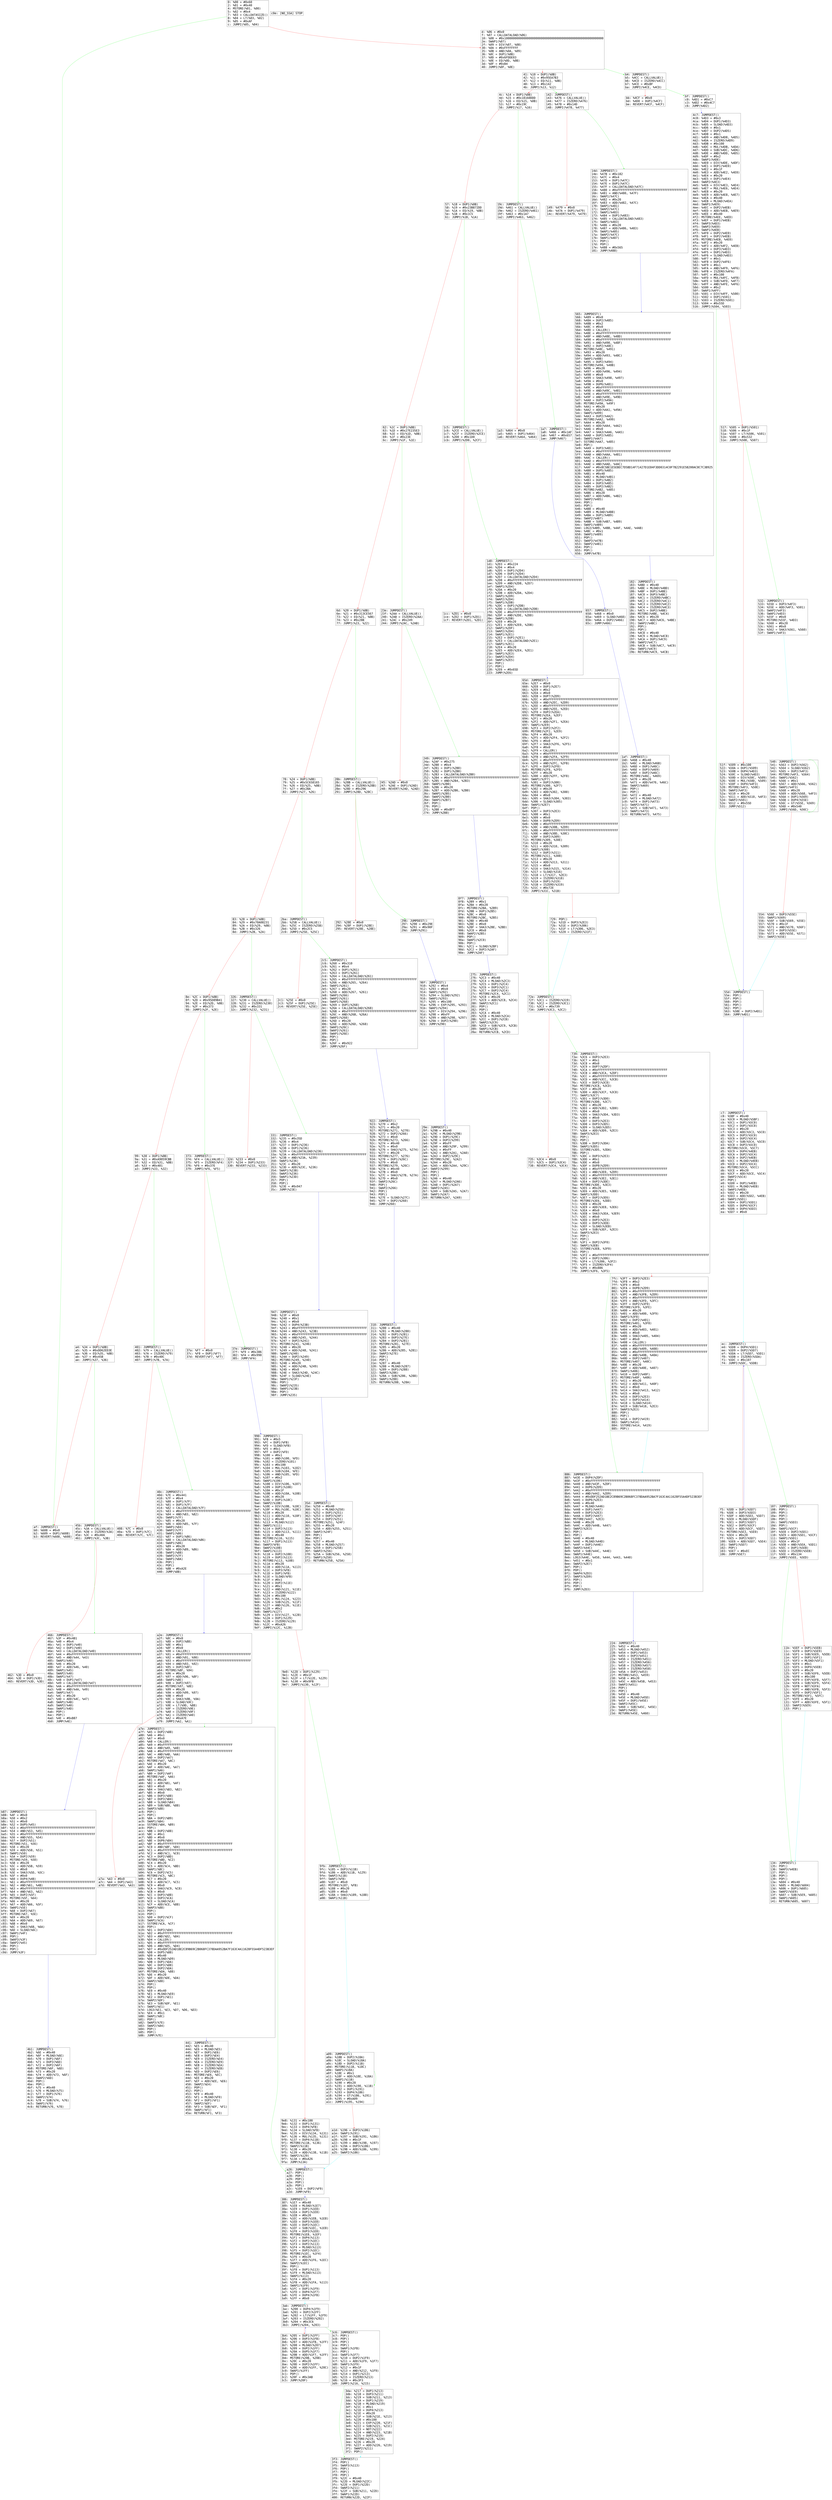 digraph "graph.cfg.gv" {
	subgraph global {
		node [fontname=Courier fontsize=30.0 rank=same shape=box]
		block_0 [label="0: %00 = #0x60\l2: %01 = #0x40\l4: MSTORE(%01, %00)\l5: %02 = #0x4\l7: %03 = CALLDATASIZE()\l8: %04 = LT(%03, %02)\l9: %05 = #0xAF\lc: JUMPI(%05, %04)\l"]
		block_d [label="d: %06 = #0x0\lf: %07 = CALLDATALOAD(%06)\l10: %08 = #0x100000000000000000000000000000000000000000000000000000000\l2e: SWAP1(%07)\l2f: %09 = DIV(%07, %08)\l30: %0A = #0xFFFFFFFF\l35: %0B = AND(%0A, %09)\l36: %0C = DUP1(%0B)\l37: %0D = #0x6FDDE03\l3c: %0E = EQ(%0D, %0B)\l3d: %0F = #0xB4\l40: JUMPI(%0F, %0E)\l"]
		block_41 [label="41: %10 = DUP1(%0B)\l42: %11 = #0x95EA7B3\l47: %12 = EQ(%11, %0B)\l48: %13 = #0x142\l4b: JUMPI(%13, %12)\l"]
		block_4c [label="4c: %14 = DUP1(%0B)\l4d: %15 = #0x18160DDD\l52: %16 = EQ(%15, %0B)\l53: %17 = #0x19C\l56: JUMPI(%17, %16)\l"]
		block_57 [label="57: %18 = DUP1(%0B)\l58: %19 = #0x23B872DD\l5d: %1A = EQ(%19, %0B)\l5e: %1B = #0x1C5\l61: JUMPI(%1B, %1A)\l"]
		block_62 [label="62: %1C = DUP1(%0B)\l63: %1D = #0x27E235E3\l68: %1E = EQ(%1D, %0B)\l69: %1F = #0x23E\l6c: JUMPI(%1F, %1E)\l"]
		block_6d [label="6d: %20 = DUP1(%0B)\l6e: %21 = #0x313CE567\l73: %22 = EQ(%21, %0B)\l74: %23 = #0x28B\l77: JUMPI(%23, %22)\l"]
		block_78 [label="78: %24 = DUP1(%0B)\l79: %25 = #0x5C658165\l7e: %26 = EQ(%25, %0B)\l7f: %27 = #0x2BA\l82: JUMPI(%27, %26)\l"]
		block_83 [label="83: %28 = DUP1(%0B)\l84: %29 = #0x70A08231\l89: %2A = EQ(%29, %0B)\l8a: %2B = #0x326\l8d: JUMPI(%2B, %2A)\l"]
		block_8e [label="8e: %2C = DUP1(%0B)\l8f: %2D = #0x95D89B41\l94: %2E = EQ(%2D, %0B)\l95: %2F = #0x373\l98: JUMPI(%2F, %2E)\l"]
		block_99 [label="99: %30 = DUP1(%0B)\l9a: %31 = #0xA9059CBB\l9f: %32 = EQ(%31, %0B)\la0: %33 = #0x401\la3: JUMPI(%33, %32)\l"]
		block_a4 [label="a4: %34 = DUP1(%0B)\la5: %35 = #0xDD62ED3E\laa: %36 = EQ(%35, %0B)\lab: %37 = #0x45B\lae: JUMPI(%37, %36)\l"]
		block_af [label="af: JUMPDEST()\lb0: %608 = #0x0\lb2: %609 = DUP1(%608)\lb3: REVERT(%608, %608)\l"]
		block_b4 [label="b4: JUMPDEST()\lb5: %4CC = CALLVALUE()\lb6: %4CD = ISZERO(%4CC)\lb7: %4CE = #0xBF\lba: JUMPI(%4CE, %4CD)\l"]
		block_bb [label="bb: %4CF = #0x0\lbd: %4D0 = DUP1(%4CF)\lbe: REVERT(%4CF, %4CF)\l"]
		block_bf [label="bf: JUMPDEST()\lc0: %4D1 = #0xC7\lc3: %4D2 = #0x4C7\lc6: JUMP(%4D2)\l"]
		block_c7 [label="c7: JUMPDEST()\lc8: %5BF = #0x40\lca: %5C0 = MLOAD(%5BF)\lcb: %5C1 = DUP1(%5C0)\lcc: %5C2 = DUP1(%5C0)\lcd: %5C3 = #0x20\lcf: %5C4 = ADD(%5C3, %5C0)\ld0: %5C5 = DUP3(%5C0)\ld1: %5C6 = DUP2(%5C4)\ld2: %5C7 = SUB(%5C4, %5C0)\ld3: %5C8 = DUP3(%5C0)\ld4: MSTORE(%5C0, %5C7)\ld5: %5C9 = DUP4(%4EB)\ld6: %5CA = DUP2(%5C4)\ld7: %5CB = DUP2(%4EB)\ld8: %5CC = MLOAD(%4EB)\ld9: %5CD = DUP2(%5C4)\lda: MSTORE(%5C4, %5CC)\ldb: %5CE = #0x20\ldd: %5CF = ADD(%5CE, %5C4)\lde: SWAP2(%5C4)\ldf: POP()\le0: %5D0 = DUP1(%4EB)\le1: %5D1 = MLOAD(%4EB)\le2: SWAP1(%4EB)\le3: %5D2 = #0x20\le5: %5D3 = ADD(%5D2, %4EB)\le6: SWAP1(%5D1)\le7: %5D4 = DUP1(%5D1)\le8: %5D5 = DUP4(%5CF)\le9: %5D6 = DUP4(%5D3)\lea: %5D7 = #0x0\l"]
		block_ec [label="ec: JUMPDEST()\led: %5D8 = DUP4(%5D1)\lee: %5D9 = DUP2(%5D7)\lef: %5DA = LT(%5D7, %5D1)\lf0: %5DB = ISZERO(%5DA)\lf1: %5DC = #0x107\lf4: JUMPI(%5DC, %5DB)\l"]
		block_f5 [label="f5: %5DD = DUP1(%5D7)\lf6: %5DE = DUP3(%5D3)\lf7: %5DF = ADD(%5D3, %5D7)\lf8: %5E0 = MLOAD(%5DF)\lf9: %5E1 = DUP2(%5D7)\lfa: %5E2 = DUP5(%5CF)\lfb: %5E3 = ADD(%5CF, %5D7)\lfc: MSTORE(%5E3, %5E0)\lfd: %5E4 = #0x20\lff: %5E5 = DUP2(%5D7)\l100: %5E6 = ADD(%5D7, %5E4)\l101: SWAP1(%5D7)\l102: POP()\l103: %5E7 = #0xEC\l106: JUMP(%5E7)\l"]
		block_107 [label="107: JUMPDEST()\l108: POP()\l109: POP()\l10a: POP()\l10b: POP()\l10c: SWAP1(%5D3)\l10d: POP()\l10e: SWAP1(%5CF)\l10f: %5E8 = DUP2(%5D1)\l110: %5E9 = ADD(%5D1, %5CF)\l111: SWAP1(%5D1)\l112: %5EA = #0x1F\l114: %5EB = AND(%5EA, %5D1)\l115: %5EC = DUP1(%5EB)\l116: %5ED = ISZERO(%5EB)\l117: %5EE = #0x134\l11a: JUMPI(%5EE, %5ED)\l"]
		block_11b [label="11b: %5EF = DUP1(%5EB)\l11c: %5F0 = DUP3(%5E9)\l11d: %5F1 = SUB(%5E9, %5EB)\l11e: %5F2 = DUP1(%5F1)\l11f: %5F3 = MLOAD(%5F1)\l120: %5F4 = #0x1\l122: %5F5 = DUP4(%5EB)\l123: %5F6 = #0x20\l125: %5F7 = SUB(%5F6, %5EB)\l126: %5F8 = #0x100\l129: %5F9 = EXP(%5F8, %5F7)\l12a: %5FA = SUB(%5F9, %5F4)\l12b: %5FB = NOT(%5FA)\l12c: %5FC = AND(%5FB, %5F3)\l12d: %5FD = DUP2(%5F1)\l12e: MSTORE(%5F1, %5FC)\l12f: %5FE = #0x20\l131: %5FF = ADD(%5FE, %5F1)\l132: SWAP2(%5E9)\l133: POP()\l"]
		block_134 [label="134: JUMPDEST()\l135: POP()\l136: SWAP3(%4EB)\l137: POP()\l138: POP()\l139: POP()\l13a: %604 = #0x40\l13c: %605 = MLOAD(%604)\l13d: %606 = DUP1(%605)\l13e: SWAP2(%5E9)\l13f: %607 = SUB(%5E9, %605)\l140: SWAP1(%605)\l141: RETURN(%605, %607)\l"]
		block_142 [label="142: JUMPDEST()\l143: %476 = CALLVALUE()\l144: %477 = ISZERO(%476)\l145: %478 = #0x14D\l148: JUMPI(%478, %477)\l"]
		block_149 [label="149: %479 = #0x0\l14b: %47A = DUP1(%479)\l14c: REVERT(%479, %479)\l"]
		block_14d [label="14d: JUMPDEST()\l14e: %47B = #0x182\l151: %47C = #0x4\l153: %47D = DUP1(%47C)\l154: %47E = DUP1(%47C)\l155: %47F = CALLDATALOAD(%47C)\l156: %480 = #0xFFFFFFFFFFFFFFFFFFFFFFFFFFFFFFFFFFFFFFFF\l16b: %481 = AND(%480, %47F)\l16c: SWAP1(%47C)\l16d: %482 = #0x20\l16f: %483 = ADD(%482, %47C)\l170: SWAP1(%481)\l171: SWAP2(%47C)\l172: SWAP1(%483)\l173: %484 = DUP1(%483)\l174: %485 = CALLDATALOAD(%483)\l175: SWAP1(%483)\l176: %486 = #0x20\l178: %487 = ADD(%486, %483)\l179: SWAP1(%485)\l17a: SWAP2(%47C)\l17b: SWAP1(%487)\l17c: POP()\l17d: POP()\l17e: %488 = #0x565\l181: JUMP(%488)\l"]
		block_182 [label="182: JUMPDEST()\l183: %4BD = #0x40\l185: %4BE = MLOAD(%4BD)\l186: %4BF = DUP1(%4BE)\l187: %4C0 = DUP3(%4BC)\l188: %4C1 = ISZERO(%4BC)\l189: %4C2 = ISZERO(%4C1)\l18a: %4C3 = ISZERO(%4C2)\l18b: %4C4 = ISZERO(%4C3)\l18c: %4C5 = DUP2(%4BE)\l18d: MSTORE(%4BE, %4C4)\l18e: %4C6 = #0x20\l190: %4C7 = ADD(%4C6, %4BE)\l191: SWAP2(%4BC)\l192: POP()\l193: POP()\l194: %4C8 = #0x40\l196: %4C9 = MLOAD(%4C8)\l197: %4CA = DUP1(%4C9)\l198: SWAP2(%4C7)\l199: %4CB = SUB(%4C7, %4C9)\l19a: SWAP1(%4C9)\l19b: RETURN(%4C9, %4CB)\l"]
		block_19c [label="19c: JUMPDEST()\l19d: %461 = CALLVALUE()\l19e: %462 = ISZERO(%461)\l19f: %463 = #0x1A7\l1a2: JUMPI(%463, %462)\l"]
		block_1a3 [label="1a3: %464 = #0x0\l1a5: %465 = DUP1(%464)\l1a6: REVERT(%464, %464)\l"]
		block_1a7 [label="1a7: JUMPDEST()\l1a8: %466 = #0x1AF\l1ab: %467 = #0x657\l1ae: JUMP(%467)\l"]
		block_1af [label="1af: JUMPDEST()\l1b0: %46B = #0x40\l1b2: %46C = MLOAD(%46B)\l1b3: %46D = DUP1(%46C)\l1b4: %46E = DUP3(%469)\l1b5: %46F = DUP2(%46C)\l1b6: MSTORE(%46C, %469)\l1b7: %470 = #0x20\l1b9: %471 = ADD(%470, %46C)\l1ba: SWAP2(%469)\l1bb: POP()\l1bc: POP()\l1bd: %472 = #0x40\l1bf: %473 = MLOAD(%472)\l1c0: %474 = DUP1(%473)\l1c1: SWAP2(%471)\l1c2: %475 = SUB(%471, %473)\l1c3: SWAP1(%473)\l1c4: RETURN(%473, %475)\l"]
		block_1c5 [label="1c5: JUMPDEST()\l1c6: %2CE = CALLVALUE()\l1c7: %2CF = ISZERO(%2CE)\l1c8: %2D0 = #0x1D0\l1cb: JUMPI(%2D0, %2CF)\l"]
		block_1cc [label="1cc: %2D1 = #0x0\l1ce: %2D2 = DUP1(%2D1)\l1cf: REVERT(%2D1, %2D1)\l"]
		block_1d0 [label="1d0: JUMPDEST()\l1d1: %2D3 = #0x224\l1d4: %2D4 = #0x4\l1d6: %2D5 = DUP1(%2D4)\l1d7: %2D6 = DUP1(%2D4)\l1d8: %2D7 = CALLDATALOAD(%2D4)\l1d9: %2D8 = #0xFFFFFFFFFFFFFFFFFFFFFFFFFFFFFFFFFFFFFFFF\l1ee: %2D9 = AND(%2D8, %2D7)\l1ef: SWAP1(%2D4)\l1f0: %2DA = #0x20\l1f2: %2DB = ADD(%2DA, %2D4)\l1f3: SWAP1(%2D9)\l1f4: SWAP2(%2D4)\l1f5: SWAP1(%2DB)\l1f6: %2DC = DUP1(%2DB)\l1f7: %2DD = CALLDATALOAD(%2DB)\l1f8: %2DE = #0xFFFFFFFFFFFFFFFFFFFFFFFFFFFFFFFFFFFFFFFF\l20d: %2DF = AND(%2DE, %2DD)\l20e: SWAP1(%2DB)\l20f: %2E0 = #0x20\l211: %2E1 = ADD(%2E0, %2DB)\l212: SWAP1(%2DF)\l213: SWAP2(%2D4)\l214: SWAP1(%2E1)\l215: %2E2 = DUP1(%2E1)\l216: %2E3 = CALLDATALOAD(%2E1)\l217: SWAP1(%2E1)\l218: %2E4 = #0x20\l21a: %2E5 = ADD(%2E4, %2E1)\l21b: SWAP1(%2E3)\l21c: SWAP2(%2D4)\l21d: SWAP1(%2E5)\l21e: POP()\l21f: POP()\l220: %2E6 = #0x65D\l223: JUMP(%2E6)\l"]
		block_224 [label="224: JUMPDEST()\l225: %452 = #0x40\l227: %453 = MLOAD(%452)\l228: %454 = DUP1(%453)\l229: %455 = DUP3(%451)\l22a: %456 = ISZERO(%451)\l22b: %457 = ISZERO(%456)\l22c: %458 = ISZERO(%457)\l22d: %459 = ISZERO(%458)\l22e: %45A = DUP2(%453)\l22f: MSTORE(%453, %459)\l230: %45B = #0x20\l232: %45C = ADD(%45B, %453)\l233: SWAP2(%451)\l234: POP()\l235: POP()\l236: %45D = #0x40\l238: %45E = MLOAD(%45D)\l239: %45F = DUP1(%45E)\l23a: SWAP2(%45C)\l23b: %460 = SUB(%45C, %45E)\l23c: SWAP1(%45E)\l23d: RETURN(%45E, %460)\l"]
		block_23e [label="23e: JUMPDEST()\l23f: %2AA = CALLVALUE()\l240: %2AB = ISZERO(%2AA)\l241: %2AC = #0x249\l244: JUMPI(%2AC, %2AB)\l"]
		block_245 [label="245: %2AD = #0x0\l247: %2AE = DUP1(%2AD)\l248: REVERT(%2AD, %2AD)\l"]
		block_249 [label="249: JUMPDEST()\l24a: %2AF = #0x275\l24d: %2B0 = #0x4\l24f: %2B1 = DUP1(%2B0)\l250: %2B2 = DUP1(%2B0)\l251: %2B3 = CALLDATALOAD(%2B0)\l252: %2B4 = #0xFFFFFFFFFFFFFFFFFFFFFFFFFFFFFFFFFFFFFFFF\l267: %2B5 = AND(%2B4, %2B3)\l268: SWAP1(%2B0)\l269: %2B6 = #0x20\l26b: %2B7 = ADD(%2B6, %2B0)\l26c: SWAP1(%2B5)\l26d: SWAP2(%2B0)\l26e: SWAP1(%2B7)\l26f: POP()\l270: POP()\l271: %2B8 = #0x8F7\l274: JUMP(%2B8)\l"]
		block_275 [label="275: JUMPDEST()\l276: %2C3 = #0x40\l278: %2C4 = MLOAD(%2C3)\l279: %2C5 = DUP1(%2C4)\l27a: %2C6 = DUP3(%2C1)\l27b: %2C7 = DUP2(%2C4)\l27c: MSTORE(%2C4, %2C1)\l27d: %2C8 = #0x20\l27f: %2C9 = ADD(%2C8, %2C4)\l280: SWAP2(%2C1)\l281: POP()\l282: POP()\l283: %2CA = #0x40\l285: %2CB = MLOAD(%2CA)\l286: %2CC = DUP1(%2CB)\l287: SWAP2(%2C9)\l288: %2CD = SUB(%2C9, %2CB)\l289: SWAP1(%2CB)\l28a: RETURN(%2CB, %2CD)\l"]
		block_28b [label="28b: JUMPDEST()\l28c: %28B = CALLVALUE()\l28d: %28C = ISZERO(%28B)\l28e: %28D = #0x296\l291: JUMPI(%28D, %28C)\l"]
		block_292 [label="292: %28E = #0x0\l294: %28F = DUP1(%28E)\l295: REVERT(%28E, %28E)\l"]
		block_296 [label="296: JUMPDEST()\l297: %290 = #0x29E\l29a: %291 = #0x90F\l29d: JUMP(%291)\l"]
		block_29e [label="29e: JUMPDEST()\l29f: %29B = #0x40\l2a1: %29C = MLOAD(%29B)\l2a2: %29D = DUP1(%29C)\l2a3: %29E = DUP3(%299)\l2a4: %29F = #0xFF\l2a6: %2A0 = AND(%29F, %299)\l2a7: %2A1 = #0xFF\l2a9: %2A2 = AND(%2A1, %2A0)\l2aa: %2A3 = DUP2(%29C)\l2ab: MSTORE(%29C, %2A2)\l2ac: %2A4 = #0x20\l2ae: %2A5 = ADD(%2A4, %29C)\l2af: SWAP2(%299)\l2b0: POP()\l2b1: POP()\l2b2: %2A6 = #0x40\l2b4: %2A7 = MLOAD(%2A6)\l2b5: %2A8 = DUP1(%2A7)\l2b6: SWAP2(%2A5)\l2b7: %2A9 = SUB(%2A5, %2A7)\l2b8: SWAP1(%2A7)\l2b9: RETURN(%2A7, %2A9)\l"]
		block_2ba [label="2ba: JUMPDEST()\l2bb: %25B = CALLVALUE()\l2bc: %25C = ISZERO(%25B)\l2bd: %25D = #0x2C5\l2c0: JUMPI(%25D, %25C)\l"]
		block_2c1 [label="2c1: %25E = #0x0\l2c3: %25F = DUP1(%25E)\l2c4: REVERT(%25E, %25E)\l"]
		block_2c5 [label="2c5: JUMPDEST()\l2c6: %260 = #0x310\l2c9: %261 = #0x4\l2cb: %262 = DUP1(%261)\l2cc: %263 = DUP1(%261)\l2cd: %264 = CALLDATALOAD(%261)\l2ce: %265 = #0xFFFFFFFFFFFFFFFFFFFFFFFFFFFFFFFFFFFFFFFF\l2e3: %266 = AND(%265, %264)\l2e4: SWAP1(%261)\l2e5: %267 = #0x20\l2e7: %268 = ADD(%267, %261)\l2e8: SWAP1(%266)\l2e9: SWAP2(%261)\l2ea: SWAP1(%268)\l2eb: %269 = DUP1(%268)\l2ec: %26A = CALLDATALOAD(%268)\l2ed: %26B = #0xFFFFFFFFFFFFFFFFFFFFFFFFFFFFFFFFFFFFFFFF\l302: %26C = AND(%26B, %26A)\l303: SWAP1(%268)\l304: %26D = #0x20\l306: %26E = ADD(%26D, %268)\l307: SWAP1(%26C)\l308: SWAP2(%261)\l309: SWAP1(%26E)\l30a: POP()\l30b: POP()\l30c: %26F = #0x922\l30f: JUMP(%26F)\l"]
		block_310 [label="310: JUMPDEST()\l311: %280 = #0x40\l313: %281 = MLOAD(%280)\l314: %282 = DUP1(%281)\l315: %283 = DUP3(%27E)\l316: %284 = DUP2(%281)\l317: MSTORE(%281, %27E)\l318: %285 = #0x20\l31a: %286 = ADD(%285, %281)\l31b: SWAP2(%27E)\l31c: POP()\l31d: POP()\l31e: %287 = #0x40\l320: %288 = MLOAD(%287)\l321: %289 = DUP1(%288)\l322: SWAP2(%286)\l323: %28A = SUB(%286, %288)\l324: SWAP1(%288)\l325: RETURN(%288, %28A)\l"]
		block_326 [label="326: JUMPDEST()\l327: %230 = CALLVALUE()\l328: %231 = ISZERO(%230)\l329: %232 = #0x331\l32c: JUMPI(%232, %231)\l"]
		block_32d [label="32d: %233 = #0x0\l32f: %234 = DUP1(%233)\l330: REVERT(%233, %233)\l"]
		block_331 [label="331: JUMPDEST()\l332: %235 = #0x35D\l335: %236 = #0x4\l337: %237 = DUP1(%236)\l338: %238 = DUP1(%236)\l339: %239 = CALLDATALOAD(%236)\l33a: %23A = #0xFFFFFFFFFFFFFFFFFFFFFFFFFFFFFFFFFFFFFFFF\l34f: %23B = AND(%23A, %239)\l350: SWAP1(%236)\l351: %23C = #0x20\l353: %23D = ADD(%23C, %236)\l354: SWAP1(%23B)\l355: SWAP2(%236)\l356: SWAP1(%23D)\l357: POP()\l358: POP()\l359: %23E = #0x947\l35c: JUMP(%23E)\l"]
		block_35d [label="35d: JUMPDEST()\l35e: %250 = #0x40\l360: %251 = MLOAD(%250)\l361: %252 = DUP1(%251)\l362: %253 = DUP3(%24F)\l363: %254 = DUP2(%251)\l364: MSTORE(%251, %24F)\l365: %255 = #0x20\l367: %256 = ADD(%255, %251)\l368: SWAP2(%24F)\l369: POP()\l36a: POP()\l36b: %257 = #0x40\l36d: %258 = MLOAD(%257)\l36e: %259 = DUP1(%258)\l36f: SWAP2(%256)\l370: %25A = SUB(%256, %258)\l371: SWAP1(%258)\l372: RETURN(%258, %25A)\l"]
		block_373 [label="373: JUMPDEST()\l374: %F4 = CALLVALUE()\l375: %F5 = ISZERO(%F4)\l376: %F6 = #0x37E\l379: JUMPI(%F6, %F5)\l"]
		block_37a [label="37a: %F7 = #0x0\l37c: %F8 = DUP1(%F7)\l37d: REVERT(%F7, %F7)\l"]
		block_37e [label="37e: JUMPDEST()\l37f: %F9 = #0x386\l382: %FA = #0x990\l385: JUMP(%FA)\l"]
		block_386 [label="386: JUMPDEST()\l387: %1E7 = #0x40\l389: %1E8 = MLOAD(%1E7)\l38a: %1E9 = DUP1(%1E8)\l38b: %1EA = DUP1(%1E8)\l38c: %1EB = #0x20\l38e: %1EC = ADD(%1EB, %1E8)\l38f: %1ED = DUP3(%1E8)\l390: %1EE = DUP2(%1EC)\l391: %1EF = SUB(%1EC, %1E8)\l392: %1F0 = DUP3(%1E8)\l393: MSTORE(%1E8, %1EF)\l394: %1F1 = DUP4(%113)\l395: %1F2 = DUP2(%1EC)\l396: %1F3 = DUP2(%113)\l397: %1F4 = MLOAD(%113)\l398: %1F5 = DUP2(%1EC)\l399: MSTORE(%1EC, %1F4)\l39a: %1F6 = #0x20\l39c: %1F7 = ADD(%1F6, %1EC)\l39d: SWAP2(%1EC)\l39e: POP()\l39f: %1F8 = DUP1(%113)\l3a0: %1F9 = MLOAD(%113)\l3a1: SWAP1(%113)\l3a2: %1FA = #0x20\l3a4: %1FB = ADD(%1FA, %113)\l3a5: SWAP1(%1F9)\l3a6: %1FC = DUP1(%1F9)\l3a7: %1FD = DUP4(%1F7)\l3a8: %1FE = DUP4(%1FB)\l3a9: %1FF = #0x0\l"]
		block_3ab [label="3ab: JUMPDEST()\l3ac: %200 = DUP4(%1F9)\l3ad: %201 = DUP2(%1FF)\l3ae: %202 = LT(%1FF, %1F9)\l3af: %203 = ISZERO(%202)\l3b0: %204 = #0x3C6\l3b3: JUMPI(%204, %203)\l"]
		block_3b4 [label="3b4: %205 = DUP1(%1FF)\l3b5: %206 = DUP3(%1FB)\l3b6: %207 = ADD(%1FB, %1FF)\l3b7: %208 = MLOAD(%207)\l3b8: %209 = DUP2(%1FF)\l3b9: %20A = DUP5(%1F7)\l3ba: %20B = ADD(%1F7, %1FF)\l3bb: MSTORE(%20B, %208)\l3bc: %20C = #0x20\l3be: %20D = DUP2(%1FF)\l3bf: %20E = ADD(%1FF, %20C)\l3c0: SWAP1(%1FF)\l3c1: POP()\l3c2: %20F = #0x3AB\l3c5: JUMP(%20F)\l"]
		block_3c6 [label="3c6: JUMPDEST()\l3c7: POP()\l3c8: POP()\l3c9: POP()\l3ca: POP()\l3cb: SWAP1(%1FB)\l3cc: POP()\l3cd: SWAP1(%1F7)\l3ce: %210 = DUP2(%1F9)\l3cf: %211 = ADD(%1F9, %1F7)\l3d0: SWAP1(%1F9)\l3d1: %212 = #0x1F\l3d3: %213 = AND(%212, %1F9)\l3d4: %214 = DUP1(%213)\l3d5: %215 = ISZERO(%213)\l3d6: %216 = #0x3F3\l3d9: JUMPI(%216, %215)\l"]
		block_3da [label="3da: %217 = DUP1(%213)\l3db: %218 = DUP3(%211)\l3dc: %219 = SUB(%211, %213)\l3dd: %21A = DUP1(%219)\l3de: %21B = MLOAD(%219)\l3df: %21C = #0x1\l3e1: %21D = DUP4(%213)\l3e2: %21E = #0x20\l3e4: %21F = SUB(%21E, %213)\l3e5: %220 = #0x100\l3e8: %221 = EXP(%220, %21F)\l3e9: %222 = SUB(%221, %21C)\l3ea: %223 = NOT(%222)\l3eb: %224 = AND(%223, %21B)\l3ec: %225 = DUP2(%219)\l3ed: MSTORE(%219, %224)\l3ee: %226 = #0x20\l3f0: %227 = ADD(%226, %219)\l3f1: SWAP2(%211)\l3f2: POP()\l"]
		block_3f3 [label="3f3: JUMPDEST()\l3f4: POP()\l3f5: SWAP3(%113)\l3f6: POP()\l3f7: POP()\l3f8: POP()\l3f9: %22C = #0x40\l3fb: %22D = MLOAD(%22C)\l3fc: %22E = DUP1(%22D)\l3fd: SWAP2(%211)\l3fe: %22F = SUB(%211, %22D)\l3ff: SWAP1(%22D)\l400: RETURN(%22D, %22F)\l"]
		block_401 [label="401: JUMPDEST()\l402: %79 = CALLVALUE()\l403: %7A = ISZERO(%79)\l404: %7B = #0x40C\l407: JUMPI(%7B, %7A)\l"]
		block_408 [label="408: %7C = #0x0\l40a: %7D = DUP1(%7C)\l40b: REVERT(%7C, %7C)\l"]
		block_40c [label="40c: JUMPDEST()\l40d: %7E = #0x441\l410: %7F = #0x4\l412: %80 = DUP1(%7F)\l413: %81 = DUP1(%7F)\l414: %82 = CALLDATALOAD(%7F)\l415: %83 = #0xFFFFFFFFFFFFFFFFFFFFFFFFFFFFFFFFFFFFFFFF\l42a: %84 = AND(%83, %82)\l42b: SWAP1(%7F)\l42c: %85 = #0x20\l42e: %86 = ADD(%85, %7F)\l42f: SWAP1(%84)\l430: SWAP2(%7F)\l431: SWAP1(%86)\l432: %87 = DUP1(%86)\l433: %88 = CALLDATALOAD(%86)\l434: SWAP1(%86)\l435: %89 = #0x20\l437: %8A = ADD(%89, %86)\l438: SWAP1(%88)\l439: SWAP2(%7F)\l43a: SWAP1(%8A)\l43b: POP()\l43c: POP()\l43d: %8B = #0xA2E\l440: JUMP(%8B)\l"]
		block_441 [label="441: JUMPDEST()\l442: %E5 = #0x40\l444: %E6 = MLOAD(%E5)\l445: %E7 = DUP1(%E6)\l446: %E8 = DUP3(%E4)\l447: %E9 = ISZERO(%E4)\l448: %EA = ISZERO(%E9)\l449: %EB = ISZERO(%EA)\l44a: %EC = ISZERO(%EB)\l44b: %ED = DUP2(%E6)\l44c: MSTORE(%E6, %EC)\l44d: %EE = #0x20\l44f: %EF = ADD(%EE, %E6)\l450: SWAP2(%E4)\l451: POP()\l452: POP()\l453: %F0 = #0x40\l455: %F1 = MLOAD(%F0)\l456: %F2 = DUP1(%F1)\l457: SWAP2(%EF)\l458: %F3 = SUB(%EF, %F1)\l459: SWAP1(%F1)\l45a: RETURN(%F1, %F3)\l"]
		block_45b [label="45b: JUMPDEST()\l45c: %3A = CALLVALUE()\l45d: %3B = ISZERO(%3A)\l45e: %3C = #0x466\l461: JUMPI(%3C, %3B)\l"]
		block_462 [label="462: %3D = #0x0\l464: %3E = DUP1(%3D)\l465: REVERT(%3D, %3D)\l"]
		block_466 [label="466: JUMPDEST()\l467: %3F = #0x4B1\l46a: %40 = #0x4\l46c: %41 = DUP1(%40)\l46d: %42 = DUP1(%40)\l46e: %43 = CALLDATALOAD(%40)\l46f: %44 = #0xFFFFFFFFFFFFFFFFFFFFFFFFFFFFFFFFFFFFFFFF\l484: %45 = AND(%44, %43)\l485: SWAP1(%40)\l486: %46 = #0x20\l488: %47 = ADD(%46, %40)\l489: SWAP1(%45)\l48a: SWAP2(%40)\l48b: SWAP1(%47)\l48c: %48 = DUP1(%47)\l48d: %49 = CALLDATALOAD(%47)\l48e: %4A = #0xFFFFFFFFFFFFFFFFFFFFFFFFFFFFFFFFFFFFFFFF\l4a3: %4B = AND(%4A, %49)\l4a4: SWAP1(%47)\l4a5: %4C = #0x20\l4a7: %4D = ADD(%4C, %47)\l4a8: SWAP1(%4B)\l4a9: SWAP2(%40)\l4aa: SWAP1(%4D)\l4ab: POP()\l4ac: POP()\l4ad: %4E = #0xB87\l4b0: JUMP(%4E)\l"]
		block_4b1 [label="4b1: JUMPDEST()\l4b2: %6E = #0x40\l4b4: %6F = MLOAD(%6E)\l4b5: %70 = DUP1(%6F)\l4b6: %71 = DUP3(%6D)\l4b7: %72 = DUP2(%6F)\l4b8: MSTORE(%6F, %6D)\l4b9: %73 = #0x20\l4bb: %74 = ADD(%73, %6F)\l4bc: SWAP2(%6D)\l4bd: POP()\l4be: POP()\l4bf: %75 = #0x40\l4c1: %76 = MLOAD(%75)\l4c2: %77 = DUP1(%76)\l4c3: SWAP2(%74)\l4c4: %78 = SUB(%74, %76)\l4c5: SWAP1(%76)\l4c6: RETURN(%76, %78)\l"]
		block_4c7 [label="4c7: JUMPDEST()\l4c8: %4D3 = #0x3\l4ca: %4D4 = DUP1(%4D3)\l4cb: %4D5 = SLOAD(%4D3)\l4cc: %4D6 = #0x1\l4ce: %4D7 = DUP2(%4D5)\l4cf: %4D8 = #0x1\l4d1: %4D9 = AND(%4D8, %4D5)\l4d2: %4DA = ISZERO(%4D9)\l4d3: %4DB = #0x100\l4d6: %4DC = MUL(%4DB, %4DA)\l4d7: %4DD = SUB(%4DC, %4D6)\l4d8: %4DE = AND(%4DD, %4D5)\l4d9: %4DF = #0x2\l4db: SWAP1(%4DE)\l4dc: %4E0 = DIV(%4DE, %4DF)\l4dd: %4E1 = DUP1(%4E0)\l4de: %4E2 = #0x1F\l4e0: %4E3 = ADD(%4E2, %4E0)\l4e1: %4E4 = #0x20\l4e3: %4E5 = DUP1(%4E4)\l4e4: SWAP2(%4E3)\l4e5: %4E6 = DIV(%4E3, %4E4)\l4e6: %4E7 = MUL(%4E6, %4E4)\l4e7: %4E8 = #0x20\l4e9: %4E9 = ADD(%4E8, %4E7)\l4ea: %4EA = #0x40\l4ec: %4EB = MLOAD(%4EA)\l4ed: SWAP1(%4E9)\l4ee: %4EC = DUP2(%4EB)\l4ef: %4ED = ADD(%4EB, %4E9)\l4f0: %4EE = #0x40\l4f2: MSTORE(%4EE, %4ED)\l4f3: %4EF = DUP1(%4EB)\l4f4: SWAP3(%4D3)\l4f5: SWAP2(%4E0)\l4f6: SWAP1(%4EB)\l4f7: %4F0 = DUP2(%4E0)\l4f8: %4F1 = DUP2(%4EB)\l4f9: MSTORE(%4EB, %4E0)\l4fa: %4F2 = #0x20\l4fc: %4F3 = ADD(%4F2, %4EB)\l4fd: %4F4 = DUP3(%4D3)\l4fe: %4F5 = DUP1(%4D3)\l4ff: %4F6 = SLOAD(%4D3)\l500: %4F7 = #0x1\l502: %4F8 = DUP2(%4F6)\l503: %4F9 = #0x1\l505: %4FA = AND(%4F9, %4F6)\l506: %4FB = ISZERO(%4FA)\l507: %4FC = #0x100\l50a: %4FD = MUL(%4FC, %4FB)\l50b: %4FE = SUB(%4FD, %4F7)\l50c: %4FF = AND(%4FE, %4F6)\l50d: %500 = #0x2\l50f: SWAP1(%4FF)\l510: %501 = DIV(%4FF, %500)\l511: %502 = DUP1(%501)\l512: %503 = ISZERO(%501)\l513: %504 = #0x55D\l516: JUMPI(%504, %503)\l"]
		block_517 [label="517: %505 = DUP1(%501)\l518: %506 = #0x1F\l51a: %507 = LT(%506, %501)\l51b: %508 = #0x532\l51e: JUMPI(%508, %507)\l"]
		block_51f [label="51f: %509 = #0x100\l522: %50A = DUP1(%509)\l523: %50B = DUP4(%4D3)\l524: %50C = SLOAD(%4D3)\l525: %50D = DIV(%50C, %509)\l526: %50E = MUL(%50D, %509)\l527: %50F = DUP4(%4F3)\l528: MSTORE(%4F3, %50E)\l529: SWAP2(%4F3)\l52a: %510 = #0x20\l52c: %511 = ADD(%510, %4F3)\l52d: SWAP2(%501)\l52e: %512 = #0x55D\l531: JUMP(%512)\l"]
		block_532 [label="532: JUMPDEST()\l533: %55D = DUP3(%4F3)\l534: %55E = ADD(%4F3, %501)\l535: SWAP2(%4F3)\l536: SWAP1(%4D3)\l537: %55F = #0x0\l539: MSTORE(%55F, %4D3)\l53a: %560 = #0x20\l53c: %561 = #0x0\l53e: %562 = SHA3(%561, %560)\l53f: SWAP1(%4F3)\l"]
		block_540 [label="540: JUMPDEST()\l541: %563 = DUP2(%562)\l542: %564 = SLOAD(%562)\l543: %565 = DUP2(%4F3)\l544: MSTORE(%4F3, %564)\l545: SWAP1(%562)\l546: %566 = #0x1\l548: %567 = ADD(%566, %562)\l549: SWAP1(%4F3)\l54a: %568 = #0x20\l54c: %569 = ADD(%568, %4F3)\l54d: %56A = DUP1(%569)\l54e: %56B = DUP4(%55E)\l54f: %56C = GT(%55E, %569)\l550: %56D = #0x540\l553: JUMPI(%56D, %56C)\l"]
		block_554 [label="554: %56E = DUP3(%55E)\l555: SWAP1(%569)\l556: %56F = SUB(%569, %55E)\l557: %570 = #0x1F\l559: %571 = AND(%570, %56F)\l55a: %572 = DUP3(%55E)\l55b: %573 = ADD(%55E, %571)\l55c: SWAP2(%55E)\l"]
		block_55d [label="55d: JUMPDEST()\l55e: POP()\l55f: POP()\l560: POP()\l561: POP()\l562: POP()\l563: %5BE = DUP2(%4D1)\l564: JUMP(%4D1)\l"]
		block_565 [label="565: JUMPDEST()\l566: %489 = #0x0\l568: %48A = DUP2(%485)\l569: %48B = #0x2\l56b: %48C = #0x0\l56d: %48D = CALLER()\l56e: %48E = #0xFFFFFFFFFFFFFFFFFFFFFFFFFFFFFFFFFFFFFFFF\l583: %48F = AND(%48E, %48D)\l584: %490 = #0xFFFFFFFFFFFFFFFFFFFFFFFFFFFFFFFFFFFFFFFF\l599: %491 = AND(%490, %48F)\l59a: %492 = DUP2(%48C)\l59b: MSTORE(%48C, %491)\l59c: %493 = #0x20\l59e: %494 = ADD(%493, %48C)\l59f: SWAP1(%48B)\l5a0: %495 = DUP2(%494)\l5a1: MSTORE(%494, %48B)\l5a2: %496 = #0x20\l5a4: %497 = ADD(%496, %494)\l5a5: %498 = #0x0\l5a7: %499 = SHA3(%498, %497)\l5a8: %49A = #0x0\l5aa: %49B = DUP6(%481)\l5ab: %49C = #0xFFFFFFFFFFFFFFFFFFFFFFFFFFFFFFFFFFFFFFFF\l5c0: %49D = AND(%49C, %481)\l5c1: %49E = #0xFFFFFFFFFFFFFFFFFFFFFFFFFFFFFFFFFFFFFFFF\l5d6: %49F = AND(%49E, %49D)\l5d7: %4A0 = DUP2(%49A)\l5d8: MSTORE(%49A, %49F)\l5d9: %4A1 = #0x20\l5db: %4A2 = ADD(%4A1, %49A)\l5dc: SWAP1(%499)\l5dd: %4A3 = DUP2(%4A2)\l5de: MSTORE(%4A2, %499)\l5df: %4A4 = #0x20\l5e1: %4A5 = ADD(%4A4, %4A2)\l5e2: %4A6 = #0x0\l5e4: %4A7 = SHA3(%4A6, %4A5)\l5e5: %4A8 = DUP2(%485)\l5e6: SWAP1(%4A7)\l5e7: SSTORE(%4A7, %485)\l5e8: POP()\l5e9: %4A9 = DUP3(%481)\l5ea: %4AA = #0xFFFFFFFFFFFFFFFFFFFFFFFFFFFFFFFFFFFFFFFF\l5ff: %4AB = AND(%4AA, %481)\l600: %4AC = CALLER()\l601: %4AD = #0xFFFFFFFFFFFFFFFFFFFFFFFFFFFFFFFFFFFFFFFF\l616: %4AE = AND(%4AD, %4AC)\l617: %4AF = #0x8C5BE1E5EBEC7D5BD14F71427D1E84F3DD0314C0F7B2291E5B200AC8C7C3B925\l638: %4B0 = DUP5(%485)\l639: %4B1 = #0x40\l63b: %4B2 = MLOAD(%4B1)\l63c: %4B3 = DUP1(%4B2)\l63d: %4B4 = DUP3(%485)\l63e: %4B5 = DUP2(%4B2)\l63f: MSTORE(%4B2, %485)\l640: %4B6 = #0x20\l642: %4B7 = ADD(%4B6, %4B2)\l643: SWAP2(%485)\l644: POP()\l645: POP()\l646: %4B8 = #0x40\l648: %4B9 = MLOAD(%4B8)\l649: %4BA = DUP1(%4B9)\l64a: SWAP2(%4B7)\l64b: %4BB = SUB(%4B7, %4B9)\l64c: SWAP1(%4B9)\l64d: LOG3(%4B9, %4BB, %4AF, %4AE, %4AB)\l64e: %4BC = #0x1\l650: SWAP1(%489)\l651: POP()\l652: SWAP3(%47B)\l653: SWAP2(%481)\l654: POP()\l655: POP()\l656: JUMP(%47B)\l"]
		block_657 [label="657: JUMPDEST()\l658: %468 = #0x0\l65a: %469 = SLOAD(%468)\l65b: %46A = DUP2(%466)\l65c: JUMP(%466)\l"]
		block_65d [label="65d: JUMPDEST()\l65e: %2E7 = #0x0\l660: %2E8 = DUP1(%2E7)\l661: %2E9 = #0x2\l663: %2EA = #0x0\l665: %2EB = DUP7(%2D9)\l666: %2EC = #0xFFFFFFFFFFFFFFFFFFFFFFFFFFFFFFFFFFFFFFFF\l67b: %2ED = AND(%2EC, %2D9)\l67c: %2EE = #0xFFFFFFFFFFFFFFFFFFFFFFFFFFFFFFFFFFFFFFFF\l691: %2EF = AND(%2EE, %2ED)\l692: %2F0 = DUP2(%2EA)\l693: MSTORE(%2EA, %2EF)\l694: %2F1 = #0x20\l696: %2F2 = ADD(%2F1, %2EA)\l697: SWAP1(%2E9)\l698: %2F3 = DUP2(%2F2)\l699: MSTORE(%2F2, %2E9)\l69a: %2F4 = #0x20\l69c: %2F5 = ADD(%2F4, %2F2)\l69d: %2F6 = #0x0\l69f: %2F7 = SHA3(%2F6, %2F5)\l6a0: %2F8 = #0x0\l6a2: %2F9 = CALLER()\l6a3: %2FA = #0xFFFFFFFFFFFFFFFFFFFFFFFFFFFFFFFFFFFFFFFF\l6b8: %2FB = AND(%2FA, %2F9)\l6b9: %2FC = #0xFFFFFFFFFFFFFFFFFFFFFFFFFFFFFFFFFFFFFFFF\l6ce: %2FD = AND(%2FC, %2FB)\l6cf: %2FE = DUP2(%2F8)\l6d0: MSTORE(%2F8, %2FD)\l6d1: %2FF = #0x20\l6d3: %300 = ADD(%2FF, %2F8)\l6d4: SWAP1(%2F7)\l6d5: %301 = DUP2(%300)\l6d6: MSTORE(%300, %2F7)\l6d7: %302 = #0x20\l6d9: %303 = ADD(%302, %300)\l6da: %304 = #0x0\l6dc: %305 = SHA3(%304, %303)\l6dd: %306 = SLOAD(%305)\l6de: SWAP1(%2E7)\l6df: POP()\l6e0: %307 = DUP3(%2E3)\l6e1: %308 = #0x1\l6e3: %309 = #0x0\l6e5: %30A = DUP8(%2D9)\l6e6: %30B = #0xFFFFFFFFFFFFFFFFFFFFFFFFFFFFFFFFFFFFFFFF\l6fb: %30C = AND(%30B, %2D9)\l6fc: %30D = #0xFFFFFFFFFFFFFFFFFFFFFFFFFFFFFFFFFFFFFFFF\l711: %30E = AND(%30D, %30C)\l712: %30F = DUP2(%309)\l713: MSTORE(%309, %30E)\l714: %310 = #0x20\l716: %311 = ADD(%310, %309)\l717: SWAP1(%308)\l718: %312 = DUP2(%311)\l719: MSTORE(%311, %308)\l71a: %313 = #0x20\l71c: %314 = ADD(%313, %311)\l71d: %315 = #0x0\l71f: %316 = SHA3(%315, %314)\l720: %317 = SLOAD(%316)\l721: %318 = LT(%317, %2E3)\l722: %319 = ISZERO(%318)\l723: %31A = DUP1(%319)\l724: %31B = ISZERO(%319)\l725: %31C = #0x72E\l728: JUMPI(%31C, %31B)\l"]
		block_729 [label="729: POP()\l72a: %31D = DUP3(%2E3)\l72b: %31E = DUP2(%306)\l72c: %31F = LT(%306, %2E3)\l72d: %320 = ISZERO(%31F)\l"]
		block_72e [label="72e: JUMPDEST()\l72f: %3C1 = ISZERO(%319)\l730: %3C2 = ISZERO(%3C1)\l731: %3C3 = #0x739\l734: JUMPI(%3C3, %3C2)\l"]
		block_735 [label="735: %3C4 = #0x0\l737: %3C5 = DUP1(%3C4)\l738: REVERT(%3C4, %3C4)\l"]
		block_739 [label="739: JUMPDEST()\l73a: %3C6 = DUP3(%2E3)\l73b: %3C7 = #0x1\l73d: %3C8 = #0x0\l73f: %3C9 = DUP7(%2DF)\l740: %3CA = #0xFFFFFFFFFFFFFFFFFFFFFFFFFFFFFFFFFFFFFFFF\l755: %3CB = AND(%3CA, %2DF)\l756: %3CC = #0xFFFFFFFFFFFFFFFFFFFFFFFFFFFFFFFFFFFFFFFF\l76b: %3CD = AND(%3CC, %3CB)\l76c: %3CE = DUP2(%3C8)\l76d: MSTORE(%3C8, %3CD)\l76e: %3CF = #0x20\l770: %3D0 = ADD(%3CF, %3C8)\l771: SWAP1(%3C7)\l772: %3D1 = DUP2(%3D0)\l773: MSTORE(%3D0, %3C7)\l774: %3D2 = #0x20\l776: %3D3 = ADD(%3D2, %3D0)\l777: %3D4 = #0x0\l779: %3D5 = SHA3(%3D4, %3D3)\l77a: %3D6 = #0x0\l77c: %3D7 = DUP3(%2E3)\l77d: %3D8 = DUP3(%3D5)\l77e: %3D9 = SLOAD(%3D5)\l77f: %3DA = ADD(%3D9, %2E3)\l780: SWAP3(%2E3)\l781: POP()\l782: POP()\l783: %3DB = DUP2(%3DA)\l784: SWAP1(%3D5)\l785: SSTORE(%3D5, %3DA)\l786: POP()\l787: %3DC = DUP3(%2E3)\l788: %3DD = #0x1\l78a: %3DE = #0x0\l78c: %3DF = DUP8(%2D9)\l78d: %3E0 = #0xFFFFFFFFFFFFFFFFFFFFFFFFFFFFFFFFFFFFFFFF\l7a2: %3E1 = AND(%3E0, %2D9)\l7a3: %3E2 = #0xFFFFFFFFFFFFFFFFFFFFFFFFFFFFFFFFFFFFFFFF\l7b8: %3E3 = AND(%3E2, %3E1)\l7b9: %3E4 = DUP2(%3DE)\l7ba: MSTORE(%3DE, %3E3)\l7bb: %3E5 = #0x20\l7bd: %3E6 = ADD(%3E5, %3DE)\l7be: SWAP1(%3DD)\l7bf: %3E7 = DUP2(%3E6)\l7c0: MSTORE(%3E6, %3DD)\l7c1: %3E8 = #0x20\l7c3: %3E9 = ADD(%3E8, %3E6)\l7c4: %3EA = #0x0\l7c6: %3EB = SHA3(%3EA, %3E9)\l7c7: %3EC = #0x0\l7c9: %3ED = DUP3(%2E3)\l7ca: %3EE = DUP3(%3EB)\l7cb: %3EF = SLOAD(%3EB)\l7cc: %3F0 = SUB(%3EF, %2E3)\l7cd: SWAP3(%2E3)\l7ce: POP()\l7cf: POP()\l7d0: %3F1 = DUP2(%3F0)\l7d1: SWAP1(%3EB)\l7d2: SSTORE(%3EB, %3F0)\l7d3: POP()\l7d4: %3F2 = #0xFFFFFFFFFFFFFFFFFFFFFFFFFFFFFFFFFFFFFFFFFFFFFFFFFFFFFFFFFFFFFFFF\l7f5: %3F3 = DUP2(%306)\l7f6: %3F4 = LT(%306, %3F2)\l7f7: %3F5 = ISZERO(%3F4)\l7f8: %3F6 = #0x886\l7fb: JUMPI(%3F6, %3F5)\l"]
		block_7fc [label="7fc: %3F7 = DUP3(%2E3)\l7fd: %3F8 = #0x2\l7ff: %3F9 = #0x0\l801: %3FA = DUP8(%2D9)\l802: %3FB = #0xFFFFFFFFFFFFFFFFFFFFFFFFFFFFFFFFFFFFFFFF\l817: %3FC = AND(%3FB, %2D9)\l818: %3FD = #0xFFFFFFFFFFFFFFFFFFFFFFFFFFFFFFFFFFFFFFFF\l82d: %3FE = AND(%3FD, %3FC)\l82e: %3FF = DUP2(%3F9)\l82f: MSTORE(%3F9, %3FE)\l830: %400 = #0x20\l832: %401 = ADD(%400, %3F9)\l833: SWAP1(%3F8)\l834: %402 = DUP2(%401)\l835: MSTORE(%401, %3F8)\l836: %403 = #0x20\l838: %404 = ADD(%403, %401)\l839: %405 = #0x0\l83b: %406 = SHA3(%405, %404)\l83c: %407 = #0x0\l83e: %408 = CALLER()\l83f: %409 = #0xFFFFFFFFFFFFFFFFFFFFFFFFFFFFFFFFFFFFFFFF\l854: %40A = AND(%409, %408)\l855: %40B = #0xFFFFFFFFFFFFFFFFFFFFFFFFFFFFFFFFFFFFFFFF\l86a: %40C = AND(%40B, %40A)\l86b: %40D = DUP2(%407)\l86c: MSTORE(%407, %40C)\l86d: %40E = #0x20\l86f: %40F = ADD(%40E, %407)\l870: SWAP1(%406)\l871: %410 = DUP2(%40F)\l872: MSTORE(%40F, %406)\l873: %411 = #0x20\l875: %412 = ADD(%411, %40F)\l876: %413 = #0x0\l878: %414 = SHA3(%413, %412)\l879: %415 = #0x0\l87b: %416 = DUP3(%2E3)\l87c: %417 = DUP3(%414)\l87d: %418 = SLOAD(%414)\l87e: %419 = SUB(%418, %2E3)\l87f: SWAP3(%2E3)\l880: POP()\l881: POP()\l882: %41A = DUP2(%419)\l883: SWAP1(%414)\l884: SSTORE(%414, %419)\l885: POP()\l"]
		block_886 [label="886: JUMPDEST()\l887: %43E = DUP4(%2DF)\l888: %43F = #0xFFFFFFFFFFFFFFFFFFFFFFFFFFFFFFFFFFFFFFFF\l89d: %440 = AND(%43F, %2DF)\l89e: %441 = DUP6(%2D9)\l89f: %442 = #0xFFFFFFFFFFFFFFFFFFFFFFFFFFFFFFFFFFFFFFFF\l8b4: %443 = AND(%442, %2D9)\l8b5: %444 = #0xDDF252AD1BE2C89B69C2B068FC378DAA952BA7F163C4A11628F55A4DF523B3EF\l8d6: %445 = DUP6(%2E3)\l8d7: %446 = #0x40\l8d9: %447 = MLOAD(%446)\l8da: %448 = DUP1(%447)\l8db: %449 = DUP3(%2E3)\l8dc: %44A = DUP2(%447)\l8dd: MSTORE(%447, %2E3)\l8de: %44B = #0x20\l8e0: %44C = ADD(%44B, %447)\l8e1: SWAP2(%2E3)\l8e2: POP()\l8e3: POP()\l8e4: %44D = #0x40\l8e6: %44E = MLOAD(%44D)\l8e7: %44F = DUP1(%44E)\l8e8: SWAP2(%44C)\l8e9: %450 = SUB(%44C, %44E)\l8ea: SWAP1(%44E)\l8eb: LOG3(%44E, %450, %444, %443, %440)\l8ec: %451 = #0x1\l8ee: SWAP2(%2E7)\l8ef: POP()\l8f0: POP()\l8f1: SWAP4(%2D3)\l8f2: SWAP3(%2D9)\l8f3: POP()\l8f4: POP()\l8f5: POP()\l8f6: JUMP(%2D3)\l"]
		block_8f7 [label="8f7: JUMPDEST()\l8f8: %2B9 = #0x1\l8fa: %2BA = #0x20\l8fc: MSTORE(%2BA, %2B9)\l8fd: %2BB = DUP1(%2B5)\l8fe: %2BC = #0x0\l900: MSTORE(%2BC, %2B5)\l901: %2BD = #0x40\l903: %2BE = #0x0\l905: %2BF = SHA3(%2BE, %2BD)\l906: %2C0 = #0x0\l908: SWAP2(%2B5)\l909: POP()\l90a: SWAP1(%2C0)\l90b: POP()\l90c: %2C1 = SLOAD(%2BF)\l90d: %2C2 = DUP2(%2AF)\l90e: JUMP(%2AF)\l"]
		block_90f [label="90f: JUMPDEST()\l910: %292 = #0x4\l912: %293 = #0x0\l914: SWAP1(%292)\l915: %294 = SLOAD(%292)\l916: SWAP1(%293)\l917: %295 = #0x100\l91a: %296 = EXP(%295, %293)\l91b: SWAP1(%294)\l91c: %297 = DIV(%294, %296)\l91d: %298 = #0xFF\l91f: %299 = AND(%298, %297)\l920: %29A = DUP2(%290)\l921: JUMP(%290)\l"]
		block_922 [label="922: JUMPDEST()\l923: %270 = #0x2\l925: %271 = #0x20\l927: MSTORE(%271, %270)\l928: %272 = DUP2(%266)\l929: %273 = #0x0\l92b: MSTORE(%273, %266)\l92c: %274 = #0x40\l92e: %275 = #0x0\l930: %276 = SHA3(%275, %274)\l931: %277 = #0x20\l933: MSTORE(%277, %276)\l934: %278 = DUP1(%26C)\l935: %279 = #0x0\l937: MSTORE(%279, %26C)\l938: %27A = #0x40\l93a: %27B = #0x0\l93c: %27C = SHA3(%27B, %27A)\l93d: %27D = #0x0\l93f: SWAP2(%26C)\l940: POP()\l941: SWAP2(%266)\l942: POP()\l943: POP()\l944: %27E = SLOAD(%27C)\l945: %27F = DUP2(%260)\l946: JUMP(%260)\l"]
		block_947 [label="947: JUMPDEST()\l948: %23F = #0x0\l94a: %240 = #0x1\l94c: %241 = #0x0\l94e: %242 = DUP4(%23B)\l94f: %243 = #0xFFFFFFFFFFFFFFFFFFFFFFFFFFFFFFFFFFFFFFFF\l964: %244 = AND(%243, %23B)\l965: %245 = #0xFFFFFFFFFFFFFFFFFFFFFFFFFFFFFFFFFFFFFFFF\l97a: %246 = AND(%245, %244)\l97b: %247 = DUP2(%241)\l97c: MSTORE(%241, %246)\l97d: %248 = #0x20\l97f: %249 = ADD(%248, %241)\l980: SWAP1(%240)\l981: %24A = DUP2(%249)\l982: MSTORE(%249, %240)\l983: %24B = #0x20\l985: %24C = ADD(%24B, %249)\l986: %24D = #0x0\l988: %24E = SHA3(%24D, %24C)\l989: %24F = SLOAD(%24E)\l98a: SWAP1(%23F)\l98b: POP()\l98c: SWAP2(%235)\l98d: SWAP1(%23B)\l98e: POP()\l98f: JUMP(%235)\l"]
		block_990 [label="990: JUMPDEST()\l991: %FB = #0x5\l993: %FC = DUP1(%FB)\l994: %FD = SLOAD(%FB)\l995: %FE = #0x1\l997: %FF = DUP2(%FD)\l998: %100 = #0x1\l99a: %101 = AND(%100, %FD)\l99b: %102 = ISZERO(%101)\l99c: %103 = #0x100\l99f: %104 = MUL(%103, %102)\l9a0: %105 = SUB(%104, %FE)\l9a1: %106 = AND(%105, %FD)\l9a2: %107 = #0x2\l9a4: SWAP1(%106)\l9a5: %108 = DIV(%106, %107)\l9a6: %109 = DUP1(%108)\l9a7: %10A = #0x1F\l9a9: %10B = ADD(%10A, %108)\l9aa: %10C = #0x20\l9ac: %10D = DUP1(%10C)\l9ad: SWAP2(%10B)\l9ae: %10E = DIV(%10B, %10C)\l9af: %10F = MUL(%10E, %10C)\l9b0: %110 = #0x20\l9b2: %111 = ADD(%110, %10F)\l9b3: %112 = #0x40\l9b5: %113 = MLOAD(%112)\l9b6: SWAP1(%111)\l9b7: %114 = DUP2(%113)\l9b8: %115 = ADD(%113, %111)\l9b9: %116 = #0x40\l9bb: MSTORE(%116, %115)\l9bc: %117 = DUP1(%113)\l9bd: SWAP3(%FB)\l9be: SWAP2(%108)\l9bf: SWAP1(%113)\l9c0: %118 = DUP2(%108)\l9c1: %119 = DUP2(%113)\l9c2: MSTORE(%113, %108)\l9c3: %11A = #0x20\l9c5: %11B = ADD(%11A, %113)\l9c6: %11C = DUP3(%FB)\l9c7: %11D = DUP1(%FB)\l9c8: %11E = SLOAD(%FB)\l9c9: %11F = #0x1\l9cb: %120 = DUP2(%11E)\l9cc: %121 = #0x1\l9ce: %122 = AND(%121, %11E)\l9cf: %123 = ISZERO(%122)\l9d0: %124 = #0x100\l9d3: %125 = MUL(%124, %123)\l9d4: %126 = SUB(%125, %11F)\l9d5: %127 = AND(%126, %11E)\l9d6: %128 = #0x2\l9d8: SWAP1(%127)\l9d9: %129 = DIV(%127, %128)\l9da: %12A = DUP1(%129)\l9db: %12B = ISZERO(%129)\l9dc: %12C = #0xA26\l9df: JUMPI(%12C, %12B)\l"]
		block_9e0 [label="9e0: %12D = DUP1(%129)\l9e1: %12E = #0x1F\l9e3: %12F = LT(%12E, %129)\l9e4: %130 = #0x9FB\l9e7: JUMPI(%130, %12F)\l"]
		block_9e8 [label="9e8: %131 = #0x100\l9eb: %132 = DUP1(%131)\l9ec: %133 = DUP4(%FB)\l9ed: %134 = SLOAD(%FB)\l9ee: %135 = DIV(%134, %131)\l9ef: %136 = MUL(%135, %131)\l9f0: %137 = DUP4(%11B)\l9f1: MSTORE(%11B, %136)\l9f2: SWAP2(%11B)\l9f3: %138 = #0x20\l9f5: %139 = ADD(%138, %11B)\l9f6: SWAP2(%129)\l9f7: %13A = #0xA26\l9fa: JUMP(%13A)\l"]
		block_9fb [label="9fb: JUMPDEST()\l9fc: %185 = DUP3(%11B)\l9fd: %186 = ADD(%11B, %129)\l9fe: SWAP2(%11B)\l9ff: SWAP1(%FB)\la00: %187 = #0x0\la02: MSTORE(%187, %FB)\la03: %188 = #0x20\la05: %189 = #0x0\la07: %18A = SHA3(%189, %188)\la08: SWAP1(%11B)\l"]
		block_a09 [label="a09: JUMPDEST()\la0a: %18B = DUP2(%18A)\la0b: %18C = SLOAD(%18A)\la0c: %18D = DUP2(%11B)\la0d: MSTORE(%11B, %18C)\la0e: SWAP1(%18A)\la0f: %18E = #0x1\la11: %18F = ADD(%18E, %18A)\la12: SWAP1(%11B)\la13: %190 = #0x20\la15: %191 = ADD(%190, %11B)\la16: %192 = DUP1(%191)\la17: %193 = DUP4(%186)\la18: %194 = GT(%186, %191)\la19: %195 = #0xA09\la1c: JUMPI(%195, %194)\l"]
		block_a1d [label="a1d: %196 = DUP3(%186)\la1e: SWAP1(%191)\la1f: %197 = SUB(%191, %186)\la20: %198 = #0x1F\la22: %199 = AND(%198, %197)\la23: %19A = DUP3(%186)\la24: %19B = ADD(%186, %199)\la25: SWAP2(%186)\l"]
		block_a26 [label="a26: JUMPDEST()\la27: POP()\la28: POP()\la29: POP()\la2a: POP()\la2b: POP()\la2c: %1E6 = DUP2(%F9)\la2d: JUMP(%F9)\l"]
		block_a2e [label="a2e: JUMPDEST()\la2f: %8C = #0x0\la31: %8D = DUP2(%88)\la32: %8E = #0x1\la34: %8F = #0x0\la36: %90 = CALLER()\la37: %91 = #0xFFFFFFFFFFFFFFFFFFFFFFFFFFFFFFFFFFFFFFFF\la4c: %92 = AND(%91, %90)\la4d: %93 = #0xFFFFFFFFFFFFFFFFFFFFFFFFFFFFFFFFFFFFFFFF\la62: %94 = AND(%93, %92)\la63: %95 = DUP2(%8F)\la64: MSTORE(%8F, %94)\la65: %96 = #0x20\la67: %97 = ADD(%96, %8F)\la68: SWAP1(%8E)\la69: %98 = DUP2(%97)\la6a: MSTORE(%97, %8E)\la6b: %99 = #0x20\la6d: %9A = ADD(%99, %97)\la6e: %9B = #0x0\la70: %9C = SHA3(%9B, %9A)\la71: %9D = SLOAD(%9C)\la72: %9E = LT(%9D, %88)\la73: %9F = ISZERO(%9E)\la74: %A0 = ISZERO(%9F)\la75: %A1 = ISZERO(%A0)\la76: %A2 = #0xA7E\la79: JUMPI(%A2, %A1)\l"]
		block_a7a [label="a7a: %A3 = #0x0\la7c: %A4 = DUP1(%A3)\la7d: REVERT(%A3, %A3)\l"]
		block_a7e [label="a7e: JUMPDEST()\la7f: %A5 = DUP2(%88)\la80: %A6 = #0x1\la82: %A7 = #0x0\la84: %A8 = CALLER()\la85: %A9 = #0xFFFFFFFFFFFFFFFFFFFFFFFFFFFFFFFFFFFFFFFF\la9a: %AA = AND(%A9, %A8)\la9b: %AB = #0xFFFFFFFFFFFFFFFFFFFFFFFFFFFFFFFFFFFFFFFF\lab0: %AC = AND(%AB, %AA)\lab1: %AD = DUP2(%A7)\lab2: MSTORE(%A7, %AC)\lab3: %AE = #0x20\lab5: %AF = ADD(%AE, %A7)\lab6: SWAP1(%A6)\lab7: %B0 = DUP2(%AF)\lab8: MSTORE(%AF, %A6)\lab9: %B1 = #0x20\labb: %B2 = ADD(%B1, %AF)\labc: %B3 = #0x0\labe: %B4 = SHA3(%B3, %B2)\labf: %B5 = #0x0\lac1: %B6 = DUP3(%88)\lac2: %B7 = DUP3(%B4)\lac3: %B8 = SLOAD(%B4)\lac4: %B9 = SUB(%B8, %88)\lac5: SWAP3(%88)\lac6: POP()\lac7: POP()\lac8: %BA = DUP2(%B9)\lac9: SWAP1(%B4)\laca: SSTORE(%B4, %B9)\lacb: POP()\lacc: %BB = DUP2(%88)\lacd: %BC = #0x1\lacf: %BD = #0x0\lad1: %BE = DUP6(%84)\lad2: %BF = #0xFFFFFFFFFFFFFFFFFFFFFFFFFFFFFFFFFFFFFFFF\lae7: %C0 = AND(%BF, %84)\lae8: %C1 = #0xFFFFFFFFFFFFFFFFFFFFFFFFFFFFFFFFFFFFFFFF\lafd: %C2 = AND(%C1, %C0)\lafe: %C3 = DUP2(%BD)\laff: MSTORE(%BD, %C2)\lb00: %C4 = #0x20\lb02: %C5 = ADD(%C4, %BD)\lb03: SWAP1(%BC)\lb04: %C6 = DUP2(%C5)\lb05: MSTORE(%C5, %BC)\lb06: %C7 = #0x20\lb08: %C8 = ADD(%C7, %C5)\lb09: %C9 = #0x0\lb0b: %CA = SHA3(%C9, %C8)\lb0c: %CB = #0x0\lb0e: %CC = DUP3(%88)\lb0f: %CD = DUP3(%CA)\lb10: %CE = SLOAD(%CA)\lb11: %CF = ADD(%CE, %88)\lb12: SWAP3(%88)\lb13: POP()\lb14: POP()\lb15: %D0 = DUP2(%CF)\lb16: SWAP1(%CA)\lb17: SSTORE(%CA, %CF)\lb18: POP()\lb19: %D1 = DUP3(%84)\lb1a: %D2 = #0xFFFFFFFFFFFFFFFFFFFFFFFFFFFFFFFFFFFFFFFF\lb2f: %D3 = AND(%D2, %84)\lb30: %D4 = CALLER()\lb31: %D5 = #0xFFFFFFFFFFFFFFFFFFFFFFFFFFFFFFFFFFFFFFFF\lb46: %D6 = AND(%D5, %D4)\lb47: %D7 = #0xDDF252AD1BE2C89B69C2B068FC378DAA952BA7F163C4A11628F55A4DF523B3EF\lb68: %D8 = DUP5(%88)\lb69: %D9 = #0x40\lb6b: %DA = MLOAD(%D9)\lb6c: %DB = DUP1(%DA)\lb6d: %DC = DUP3(%88)\lb6e: %DD = DUP2(%DA)\lb6f: MSTORE(%DA, %88)\lb70: %DE = #0x20\lb72: %DF = ADD(%DE, %DA)\lb73: SWAP2(%88)\lb74: POP()\lb75: POP()\lb76: %E0 = #0x40\lb78: %E1 = MLOAD(%E0)\lb79: %E2 = DUP1(%E1)\lb7a: SWAP2(%DF)\lb7b: %E3 = SUB(%DF, %E1)\lb7c: SWAP1(%E1)\lb7d: LOG3(%E1, %E3, %D7, %D6, %D3)\lb7e: %E4 = #0x1\lb80: SWAP1(%8C)\lb81: POP()\lb82: SWAP3(%7E)\lb83: SWAP2(%84)\lb84: POP()\lb85: POP()\lb86: JUMP(%7E)\l"]
		block_b87 [label="b87: JUMPDEST()\lb88: %4F = #0x0\lb8a: %50 = #0x2\lb8c: %51 = #0x0\lb8e: %52 = DUP5(%45)\lb8f: %53 = #0xFFFFFFFFFFFFFFFFFFFFFFFFFFFFFFFFFFFFFFFF\lba4: %54 = AND(%53, %45)\lba5: %55 = #0xFFFFFFFFFFFFFFFFFFFFFFFFFFFFFFFFFFFFFFFF\lbba: %56 = AND(%55, %54)\lbbb: %57 = DUP2(%51)\lbbc: MSTORE(%51, %56)\lbbd: %58 = #0x20\lbbf: %59 = ADD(%58, %51)\lbc0: SWAP1(%50)\lbc1: %5A = DUP2(%59)\lbc2: MSTORE(%59, %50)\lbc3: %5B = #0x20\lbc5: %5C = ADD(%5B, %59)\lbc6: %5D = #0x0\lbc8: %5E = SHA3(%5D, %5C)\lbc9: %5F = #0x0\lbcb: %60 = DUP4(%4B)\lbcc: %61 = #0xFFFFFFFFFFFFFFFFFFFFFFFFFFFFFFFFFFFFFFFF\lbe1: %62 = AND(%61, %4B)\lbe2: %63 = #0xFFFFFFFFFFFFFFFFFFFFFFFFFFFFFFFFFFFFFFFF\lbf7: %64 = AND(%63, %62)\lbf8: %65 = DUP2(%5F)\lbf9: MSTORE(%5F, %64)\lbfa: %66 = #0x20\lbfc: %67 = ADD(%66, %5F)\lbfd: SWAP1(%5E)\lbfe: %68 = DUP2(%67)\lbff: MSTORE(%67, %5E)\lc00: %69 = #0x20\lc02: %6A = ADD(%69, %67)\lc03: %6B = #0x0\lc05: %6C = SHA3(%6B, %6A)\lc06: %6D = SLOAD(%6C)\lc07: SWAP1(%4F)\lc08: POP()\lc09: SWAP3(%3F)\lc0a: SWAP2(%45)\lc0b: POP()\lc0c: POP()\lc0d: JUMP(%3F)\l"]
		block_c0e [label="c0e: [NO_SSA] STOP\l"]
	}
	block_532 -> block_540 [color=cyan]
	block_729 -> block_72e [color=cyan]
	block_b4 -> block_bb [color=red]
	block_1c5 -> block_1d0 [color=green]
	block_83 -> block_326 [color=green]
	block_ec -> block_f5 [color=red]
	block_554 -> block_55d [color=cyan]
	block_a2e -> block_a7a [color=red]
	block_947 -> block_35d [color=blue]
	block_3da -> block_3f3 [color=cyan]
	block_72e -> block_735 [color=red]
	block_142 -> block_14d [color=green]
	block_3ab -> block_3c6 [color=green]
	block_6d -> block_28b [color=green]
	block_a2e -> block_a7e [color=green]
	block_401 -> block_408 [color=red]
	block_99 -> block_a4 [color=red]
	block_a7e -> block_441 [color=blue]
	block_1c5 -> block_1cc [color=red]
	block_249 -> block_8f7 [color=blue]
	block_540 -> block_554 [color=red]
	block_d -> block_41 [color=red]
	block_a26 -> block_386 [color=blue]
	block_565 -> block_182 [color=blue]
	block_657 -> block_1af [color=blue]
	block_19c -> block_1a7 [color=green]
	block_4c -> block_19c [color=green]
	block_28b -> block_296 [color=green]
	block_3c6 -> block_3da [color=red]
	block_466 -> block_b87 [color=blue]
	block_19c -> block_1a3 [color=red]
	block_41 -> block_142 [color=green]
	block_45b -> block_466 [color=green]
	block_2ba -> block_2c5 [color=green]
	block_bf -> block_4c7 [color=blue]
	block_1a7 -> block_657 [color=blue]
	block_922 -> block_310 [color=blue]
	block_d -> block_b4 [color=green]
	block_c7 -> block_ec [color=cyan]
	block_401 -> block_40c [color=green]
	block_65d -> block_72e [color=green]
	block_78 -> block_83 [color=red]
	block_3c6 -> block_3f3 [color=green]
	block_517 -> block_51f [color=red]
	block_3b4 -> block_3ab [color=blue]
	block_1d0 -> block_65d [color=blue]
	block_990 -> block_a26 [color=green]
	block_4c7 -> block_517 [color=red]
	block_99 -> block_401 [color=green]
	block_45b -> block_462 [color=red]
	block_a09 -> block_a09 [color=green]
	block_739 -> block_7fc [color=red]
	block_6d -> block_78 [color=red]
	block_326 -> block_331 [color=green]
	block_37e -> block_990 [color=blue]
	block_0 -> block_af [color=green]
	block_326 -> block_32d [color=red]
	block_11b -> block_134 [color=cyan]
	block_4c7 -> block_55d [color=green]
	block_ec -> block_107 [color=green]
	block_b87 -> block_4b1 [color=blue]
	block_72e -> block_739 [color=green]
	block_a1d -> block_a26 [color=cyan]
	block_739 -> block_886 [color=green]
	block_41 -> block_4c [color=red]
	block_62 -> block_23e [color=green]
	block_540 -> block_540 [color=green]
	block_83 -> block_8e [color=red]
	block_9fb -> block_a09 [color=cyan]
	block_14d -> block_565 [color=blue]
	block_8e -> block_99 [color=red]
	block_8f7 -> block_275 [color=blue]
	block_a4 -> block_45b [color=green]
	block_990 -> block_9e0 [color=red]
	block_0 -> block_d [color=red]
	block_386 -> block_3ab [color=cyan]
	block_373 -> block_37a [color=red]
	block_142 -> block_149 [color=red]
	block_107 -> block_11b [color=red]
	block_4c -> block_57 [color=red]
	block_2c5 -> block_922 [color=blue]
	block_373 -> block_37e [color=green]
	block_f5 -> block_ec [color=blue]
	block_7fc -> block_886 [color=cyan]
	block_331 -> block_947 [color=blue]
	block_9e0 -> block_9e8 [color=red]
	block_65d -> block_729 [color=red]
	block_62 -> block_6d [color=red]
	block_51f -> block_55d [color=blue]
	block_78 -> block_2ba [color=green]
	block_57 -> block_62 [color=red]
	block_9e8 -> block_a26 [color=blue]
	block_9e0 -> block_9fb [color=green]
	block_23e -> block_249 [color=green]
	block_23e -> block_245 [color=red]
	block_517 -> block_532 [color=green]
	block_296 -> block_90f [color=blue]
	block_3ab -> block_3b4 [color=red]
	block_55d -> block_c7 [color=blue]
	block_2ba -> block_2c1 [color=red]
	block_a4 -> block_af [color=red]
	block_a09 -> block_a1d [color=red]
	block_886 -> block_224 [color=blue]
	block_8e -> block_373 [color=green]
	block_90f -> block_29e [color=blue]
	block_40c -> block_a2e [color=blue]
	block_b4 -> block_bf [color=green]
	block_28b -> block_292 [color=red]
	block_57 -> block_1c5 [color=green]
	block_107 -> block_134 [color=green]
}
